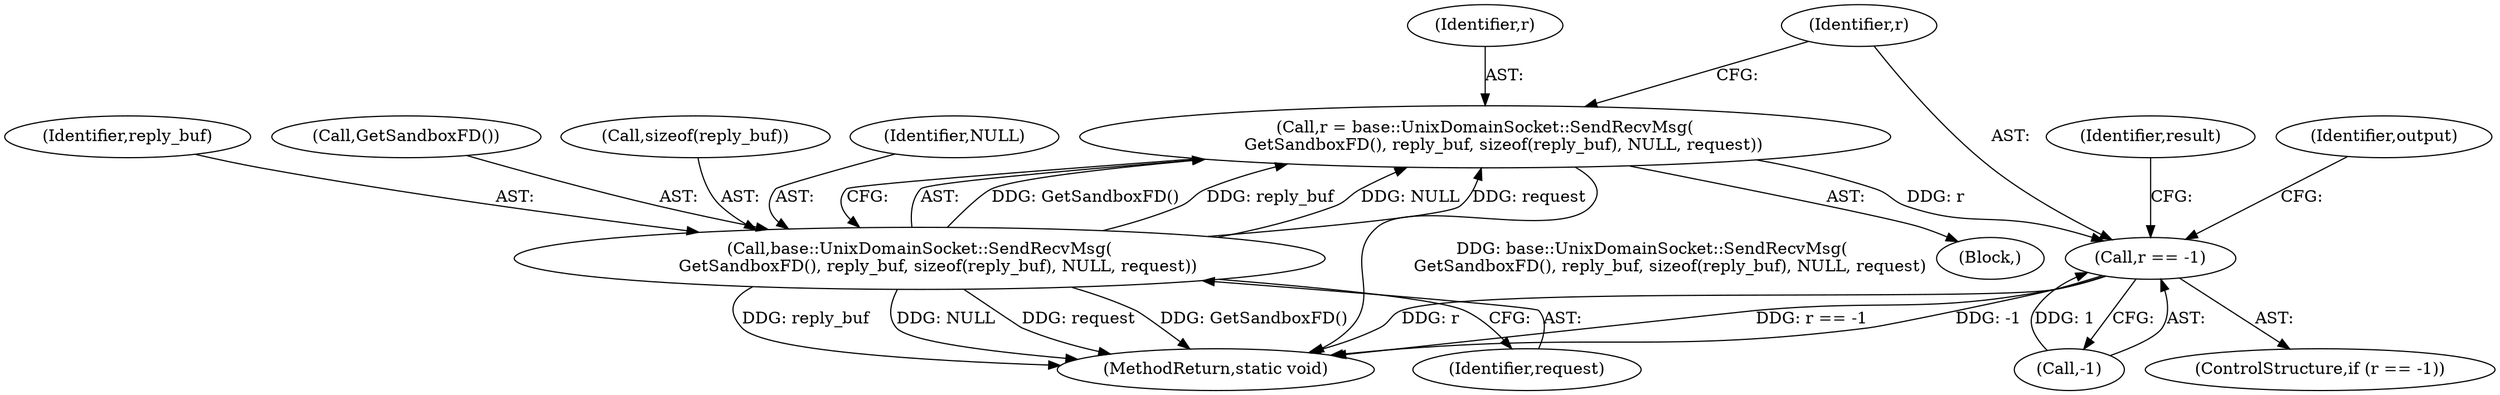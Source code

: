 digraph "0_Chrome_dc5edc9c05901feeac616c075d0337e634f3a02a_0@API" {
"1000119" [label="(Call,r = base::UnixDomainSocket::SendRecvMsg(\n       GetSandboxFD(), reply_buf, sizeof(reply_buf), NULL, request))"];
"1000121" [label="(Call,base::UnixDomainSocket::SendRecvMsg(\n       GetSandboxFD(), reply_buf, sizeof(reply_buf), NULL, request))"];
"1000129" [label="(Call,r == -1)"];
"1000127" [label="(Identifier,request)"];
"1000105" [label="(Block,)"];
"1000130" [label="(Identifier,r)"];
"1000123" [label="(Identifier,reply_buf)"];
"1000120" [label="(Identifier,r)"];
"1000131" [label="(Call,-1)"];
"1000122" [label="(Call,GetSandboxFD())"];
"1000149" [label="(Identifier,result)"];
"1000135" [label="(Identifier,output)"];
"1000119" [label="(Call,r = base::UnixDomainSocket::SendRecvMsg(\n       GetSandboxFD(), reply_buf, sizeof(reply_buf), NULL, request))"];
"1000209" [label="(MethodReturn,static void)"];
"1000129" [label="(Call,r == -1)"];
"1000124" [label="(Call,sizeof(reply_buf))"];
"1000128" [label="(ControlStructure,if (r == -1))"];
"1000121" [label="(Call,base::UnixDomainSocket::SendRecvMsg(\n       GetSandboxFD(), reply_buf, sizeof(reply_buf), NULL, request))"];
"1000126" [label="(Identifier,NULL)"];
"1000119" -> "1000105"  [label="AST: "];
"1000119" -> "1000121"  [label="CFG: "];
"1000120" -> "1000119"  [label="AST: "];
"1000121" -> "1000119"  [label="AST: "];
"1000130" -> "1000119"  [label="CFG: "];
"1000119" -> "1000209"  [label="DDG: base::UnixDomainSocket::SendRecvMsg(\n       GetSandboxFD(), reply_buf, sizeof(reply_buf), NULL, request)"];
"1000121" -> "1000119"  [label="DDG: GetSandboxFD()"];
"1000121" -> "1000119"  [label="DDG: reply_buf"];
"1000121" -> "1000119"  [label="DDG: NULL"];
"1000121" -> "1000119"  [label="DDG: request"];
"1000119" -> "1000129"  [label="DDG: r"];
"1000121" -> "1000127"  [label="CFG: "];
"1000122" -> "1000121"  [label="AST: "];
"1000123" -> "1000121"  [label="AST: "];
"1000124" -> "1000121"  [label="AST: "];
"1000126" -> "1000121"  [label="AST: "];
"1000127" -> "1000121"  [label="AST: "];
"1000121" -> "1000209"  [label="DDG: reply_buf"];
"1000121" -> "1000209"  [label="DDG: NULL"];
"1000121" -> "1000209"  [label="DDG: request"];
"1000121" -> "1000209"  [label="DDG: GetSandboxFD()"];
"1000129" -> "1000128"  [label="AST: "];
"1000129" -> "1000131"  [label="CFG: "];
"1000130" -> "1000129"  [label="AST: "];
"1000131" -> "1000129"  [label="AST: "];
"1000135" -> "1000129"  [label="CFG: "];
"1000149" -> "1000129"  [label="CFG: "];
"1000129" -> "1000209"  [label="DDG: r"];
"1000129" -> "1000209"  [label="DDG: r == -1"];
"1000129" -> "1000209"  [label="DDG: -1"];
"1000131" -> "1000129"  [label="DDG: 1"];
}

